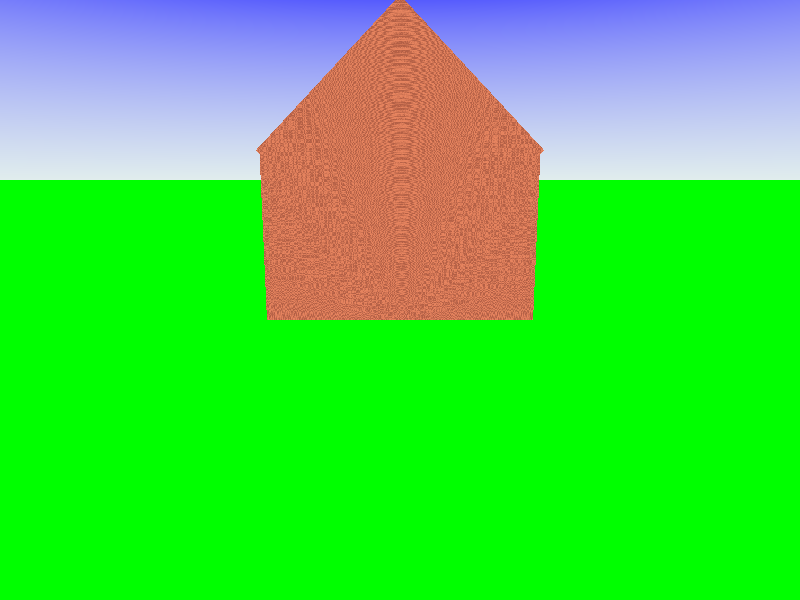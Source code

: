 #include "colors.inc"             
#include "woods.inc"   
#include "stones.inc"

camera {
    location <0,20,-100>
    look_at <0,0,0>
}                  

light_source {
    <0,100,-100>
    color White
}              

sky_sphere {
    pigment {
        gradient y
        color_map {
            [0 color LightBlue]
            [0.3 color Blue]    
        }
    }
}                     

plane{
    <0,1,0>,0
    pigment{
        color Green
    }
}         

box {
    <-1,-1,-1>
    <1,1,1>    
    
    scale <19.3,24,15>
    
    texture{ T_Wood14    
                finish { phong 1 } 
                rotate<0,0,0> scale 0.5 translate<0,0,0>
              }
}   

box {
    <-1,-1,-1>
    <1,1,1>    
    
    scale <14,14,15>    
    rotate<0,0,45>
    
    translate <0,24,0>  
    
           texture{ T_Wood14    
                finish { phong 1 } 
                rotate<0,0,0> scale 0.5 translate<0,0,0>
              }


}        

box{
   <-1,-1,-1>
   <1,1,1>   
}
                                                 

